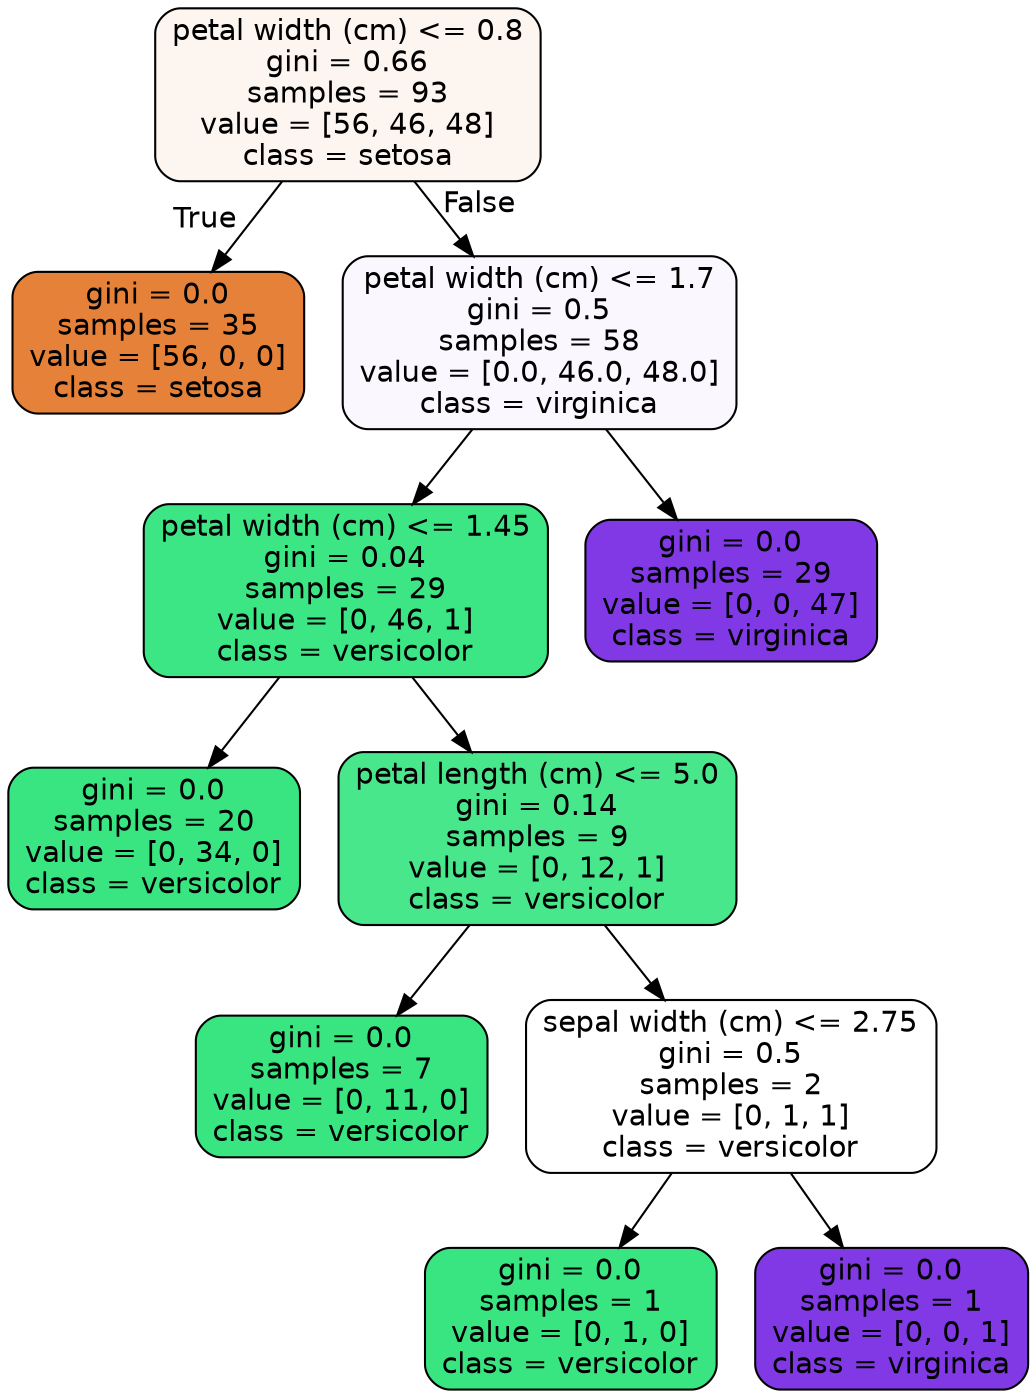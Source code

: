 digraph Tree {
node [shape=box, style="filled, rounded", color="black", fontname="helvetica"] ;
edge [fontname="helvetica"] ;
0 [label="petal width (cm) <= 0.8\ngini = 0.66\nsamples = 93\nvalue = [56, 46, 48]\nclass = setosa", fillcolor="#fdf5ef"] ;
1 [label="gini = 0.0\nsamples = 35\nvalue = [56, 0, 0]\nclass = setosa", fillcolor="#e58139"] ;
0 -> 1 [labeldistance=2.5, labelangle=45, headlabel="True"] ;
2 [label="petal width (cm) <= 1.7\ngini = 0.5\nsamples = 58\nvalue = [0.0, 46.0, 48.0]\nclass = virginica", fillcolor="#faf7fe"] ;
0 -> 2 [labeldistance=2.5, labelangle=-45, headlabel="False"] ;
3 [label="petal width (cm) <= 1.45\ngini = 0.04\nsamples = 29\nvalue = [0, 46, 1]\nclass = versicolor", fillcolor="#3de684"] ;
2 -> 3 ;
4 [label="gini = 0.0\nsamples = 20\nvalue = [0, 34, 0]\nclass = versicolor", fillcolor="#39e581"] ;
3 -> 4 ;
5 [label="petal length (cm) <= 5.0\ngini = 0.14\nsamples = 9\nvalue = [0, 12, 1]\nclass = versicolor", fillcolor="#49e78c"] ;
3 -> 5 ;
6 [label="gini = 0.0\nsamples = 7\nvalue = [0, 11, 0]\nclass = versicolor", fillcolor="#39e581"] ;
5 -> 6 ;
7 [label="sepal width (cm) <= 2.75\ngini = 0.5\nsamples = 2\nvalue = [0, 1, 1]\nclass = versicolor", fillcolor="#ffffff"] ;
5 -> 7 ;
8 [label="gini = 0.0\nsamples = 1\nvalue = [0, 1, 0]\nclass = versicolor", fillcolor="#39e581"] ;
7 -> 8 ;
9 [label="gini = 0.0\nsamples = 1\nvalue = [0, 0, 1]\nclass = virginica", fillcolor="#8139e5"] ;
7 -> 9 ;
10 [label="gini = 0.0\nsamples = 29\nvalue = [0, 0, 47]\nclass = virginica", fillcolor="#8139e5"] ;
2 -> 10 ;
}